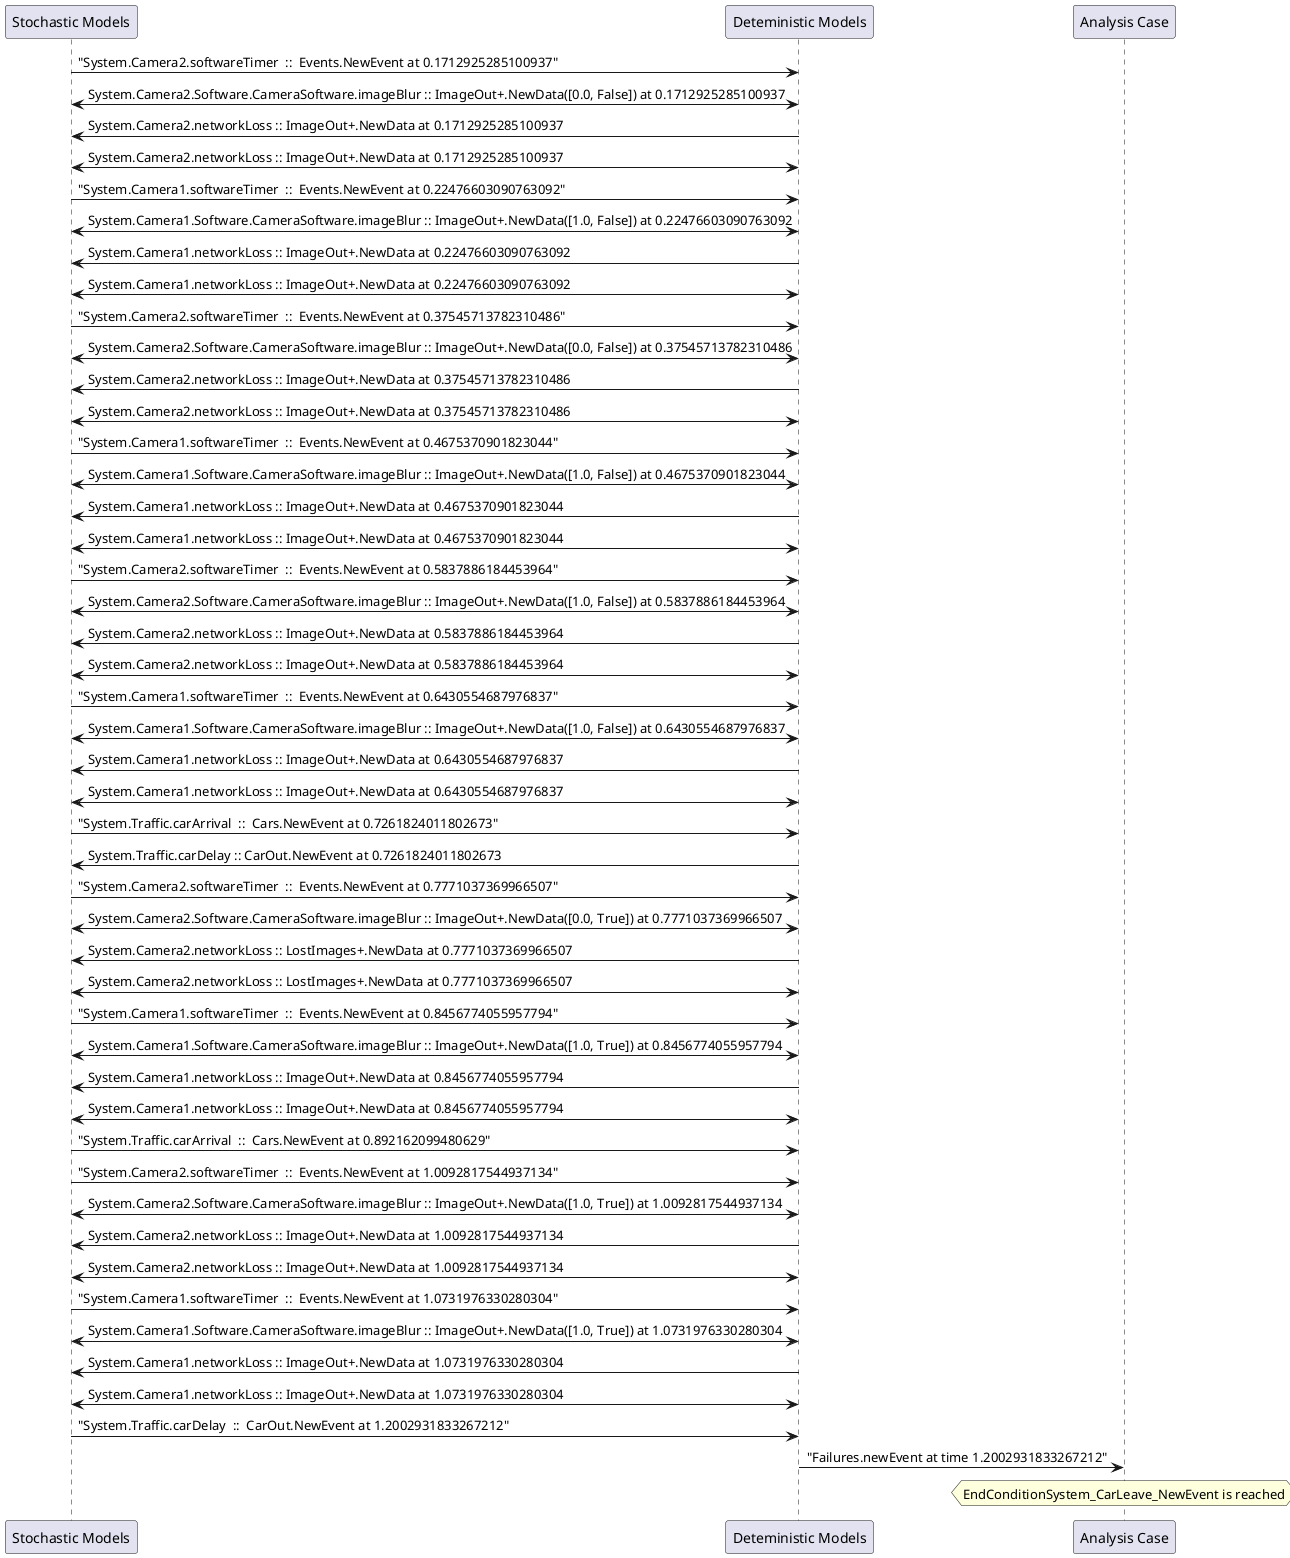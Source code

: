 
	@startuml
	participant "Stochastic Models" as stochmodel
	participant "Deteministic Models" as detmodel
	participant "Analysis Case" as analysis
	{38048_stop} stochmodel -> detmodel : "System.Camera2.softwareTimer  ::  Events.NewEvent at 0.1712925285100937"
detmodel <-> stochmodel : System.Camera2.Software.CameraSoftware.imageBlur :: ImageOut+.NewData([0.0, False]) at 0.1712925285100937
detmodel -> stochmodel : System.Camera2.networkLoss :: ImageOut+.NewData at 0.1712925285100937
detmodel <-> stochmodel : System.Camera2.networkLoss :: ImageOut+.NewData at 0.1712925285100937
{38033_stop} stochmodel -> detmodel : "System.Camera1.softwareTimer  ::  Events.NewEvent at 0.22476603090763092"
detmodel <-> stochmodel : System.Camera1.Software.CameraSoftware.imageBlur :: ImageOut+.NewData([1.0, False]) at 0.22476603090763092
detmodel -> stochmodel : System.Camera1.networkLoss :: ImageOut+.NewData at 0.22476603090763092
detmodel <-> stochmodel : System.Camera1.networkLoss :: ImageOut+.NewData at 0.22476603090763092
{38049_stop} stochmodel -> detmodel : "System.Camera2.softwareTimer  ::  Events.NewEvent at 0.37545713782310486"
detmodel <-> stochmodel : System.Camera2.Software.CameraSoftware.imageBlur :: ImageOut+.NewData([0.0, False]) at 0.37545713782310486
detmodel -> stochmodel : System.Camera2.networkLoss :: ImageOut+.NewData at 0.37545713782310486
detmodel <-> stochmodel : System.Camera2.networkLoss :: ImageOut+.NewData at 0.37545713782310486
{38034_stop} stochmodel -> detmodel : "System.Camera1.softwareTimer  ::  Events.NewEvent at 0.4675370901823044"
detmodel <-> stochmodel : System.Camera1.Software.CameraSoftware.imageBlur :: ImageOut+.NewData([1.0, False]) at 0.4675370901823044
detmodel -> stochmodel : System.Camera1.networkLoss :: ImageOut+.NewData at 0.4675370901823044
detmodel <-> stochmodel : System.Camera1.networkLoss :: ImageOut+.NewData at 0.4675370901823044
{38050_stop} stochmodel -> detmodel : "System.Camera2.softwareTimer  ::  Events.NewEvent at 0.5837886184453964"
detmodel <-> stochmodel : System.Camera2.Software.CameraSoftware.imageBlur :: ImageOut+.NewData([1.0, False]) at 0.5837886184453964
detmodel -> stochmodel : System.Camera2.networkLoss :: ImageOut+.NewData at 0.5837886184453964
detmodel <-> stochmodel : System.Camera2.networkLoss :: ImageOut+.NewData at 0.5837886184453964
{38035_stop} stochmodel -> detmodel : "System.Camera1.softwareTimer  ::  Events.NewEvent at 0.6430554687976837"
detmodel <-> stochmodel : System.Camera1.Software.CameraSoftware.imageBlur :: ImageOut+.NewData([1.0, False]) at 0.6430554687976837
detmodel -> stochmodel : System.Camera1.networkLoss :: ImageOut+.NewData at 0.6430554687976837
detmodel <-> stochmodel : System.Camera1.networkLoss :: ImageOut+.NewData at 0.6430554687976837
{38063_stop} stochmodel -> detmodel : "System.Traffic.carArrival  ::  Cars.NewEvent at 0.7261824011802673"
{38068_start} detmodel -> stochmodel : System.Traffic.carDelay :: CarOut.NewEvent at 0.7261824011802673
{38051_stop} stochmodel -> detmodel : "System.Camera2.softwareTimer  ::  Events.NewEvent at 0.7771037369966507"
detmodel <-> stochmodel : System.Camera2.Software.CameraSoftware.imageBlur :: ImageOut+.NewData([0.0, True]) at 0.7771037369966507
detmodel -> stochmodel : System.Camera2.networkLoss :: LostImages+.NewData at 0.7771037369966507
detmodel <-> stochmodel : System.Camera2.networkLoss :: LostImages+.NewData at 0.7771037369966507
{38036_stop} stochmodel -> detmodel : "System.Camera1.softwareTimer  ::  Events.NewEvent at 0.8456774055957794"
detmodel <-> stochmodel : System.Camera1.Software.CameraSoftware.imageBlur :: ImageOut+.NewData([1.0, True]) at 0.8456774055957794
detmodel -> stochmodel : System.Camera1.networkLoss :: ImageOut+.NewData at 0.8456774055957794
detmodel <-> stochmodel : System.Camera1.networkLoss :: ImageOut+.NewData at 0.8456774055957794
{38064_stop} stochmodel -> detmodel : "System.Traffic.carArrival  ::  Cars.NewEvent at 0.892162099480629"
{38052_stop} stochmodel -> detmodel : "System.Camera2.softwareTimer  ::  Events.NewEvent at 1.0092817544937134"
detmodel <-> stochmodel : System.Camera2.Software.CameraSoftware.imageBlur :: ImageOut+.NewData([1.0, True]) at 1.0092817544937134
detmodel -> stochmodel : System.Camera2.networkLoss :: ImageOut+.NewData at 1.0092817544937134
detmodel <-> stochmodel : System.Camera2.networkLoss :: ImageOut+.NewData at 1.0092817544937134
{38037_stop} stochmodel -> detmodel : "System.Camera1.softwareTimer  ::  Events.NewEvent at 1.0731976330280304"
detmodel <-> stochmodel : System.Camera1.Software.CameraSoftware.imageBlur :: ImageOut+.NewData([1.0, True]) at 1.0731976330280304
detmodel -> stochmodel : System.Camera1.networkLoss :: ImageOut+.NewData at 1.0731976330280304
detmodel <-> stochmodel : System.Camera1.networkLoss :: ImageOut+.NewData at 1.0731976330280304
{38068_stop} stochmodel -> detmodel : "System.Traffic.carDelay  ::  CarOut.NewEvent at 1.2002931833267212"
{38068_start} <-> {38068_stop} : delay
detmodel -> analysis : "Failures.newEvent at time 1.2002931833267212"
hnote over analysis 
EndConditionSystem_CarLeave_NewEvent is reached
endnote
@enduml